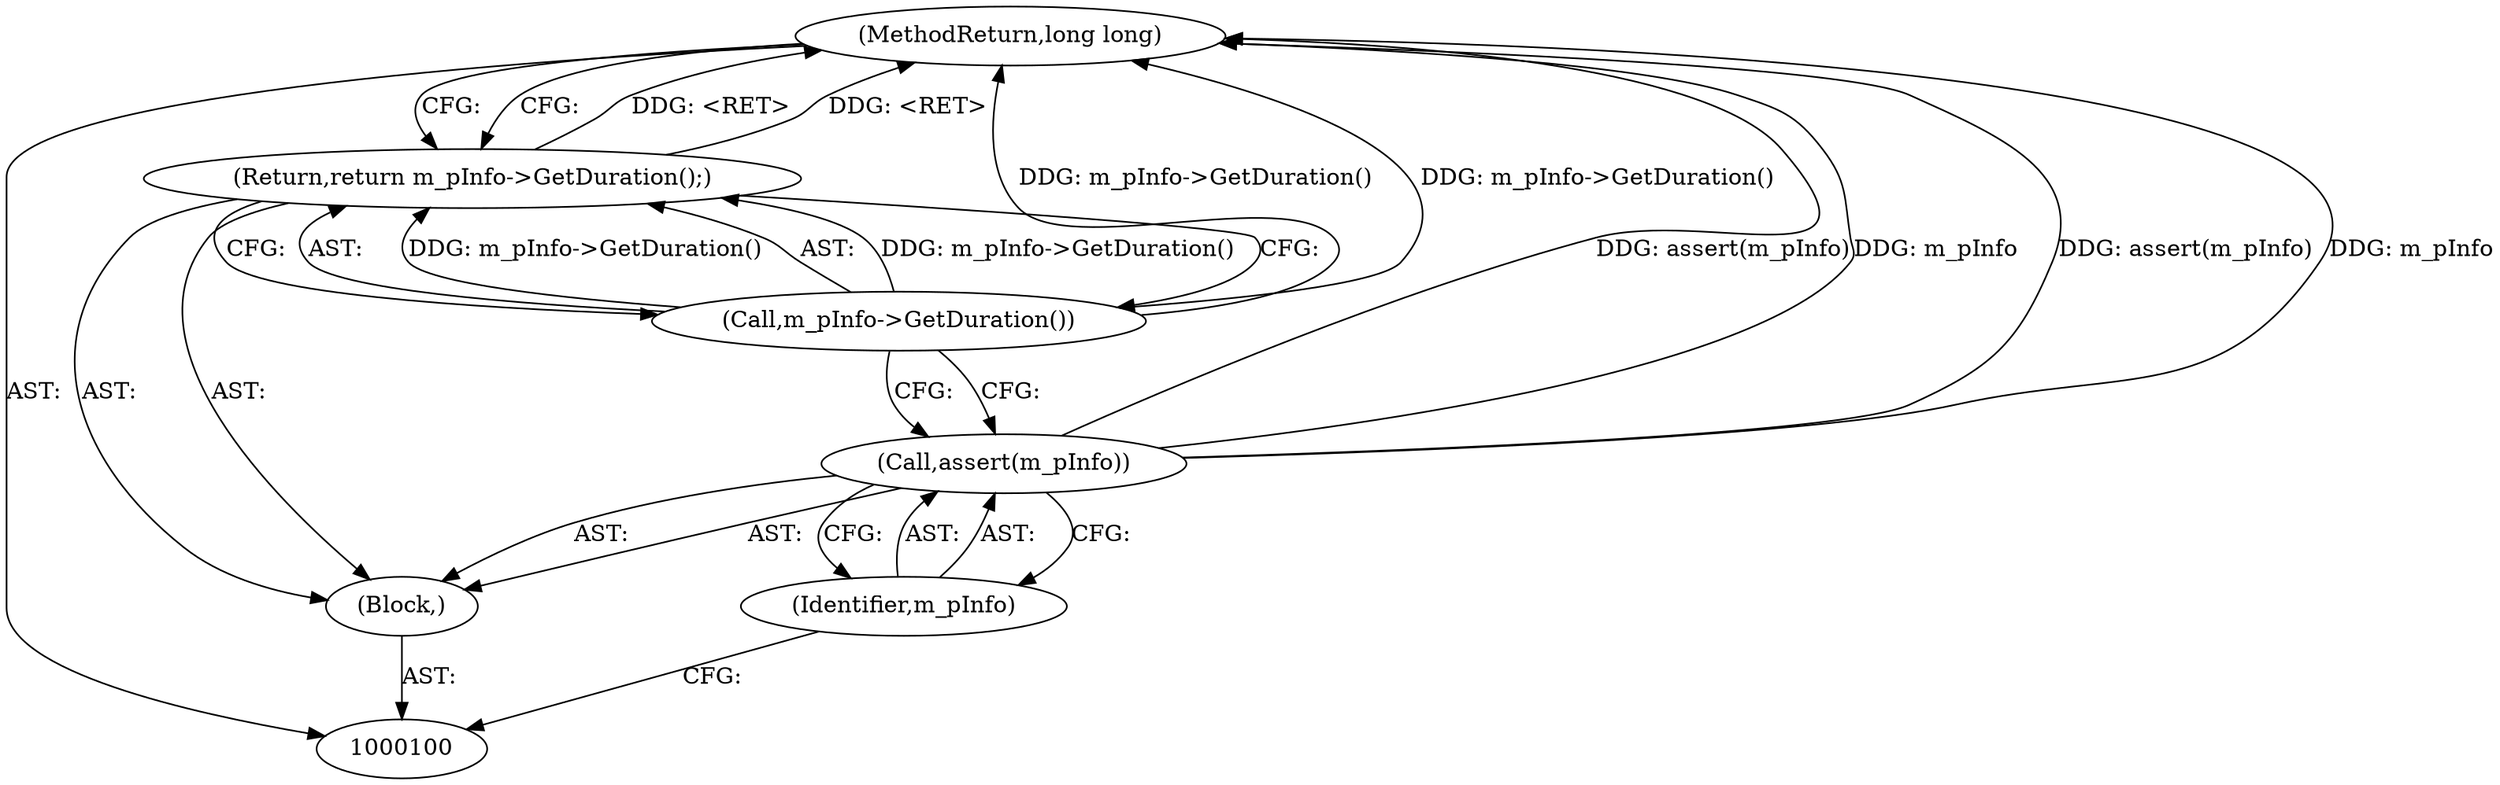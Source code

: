 digraph "1_Android_04839626ed859623901ebd3a5fd483982186b59d_68" {
"1000106" [label="(MethodReturn,long long)"];
"1000101" [label="(Block,)"];
"1000103" [label="(Identifier,m_pInfo)"];
"1000102" [label="(Call,assert(m_pInfo))"];
"1000105" [label="(Call,m_pInfo->GetDuration())"];
"1000104" [label="(Return,return m_pInfo->GetDuration();)"];
"1000106" -> "1000100"  [label="AST: "];
"1000106" -> "1000104"  [label="CFG: "];
"1000105" -> "1000106"  [label="DDG: m_pInfo->GetDuration()"];
"1000102" -> "1000106"  [label="DDG: assert(m_pInfo)"];
"1000102" -> "1000106"  [label="DDG: m_pInfo"];
"1000104" -> "1000106"  [label="DDG: <RET>"];
"1000101" -> "1000100"  [label="AST: "];
"1000102" -> "1000101"  [label="AST: "];
"1000104" -> "1000101"  [label="AST: "];
"1000103" -> "1000102"  [label="AST: "];
"1000103" -> "1000100"  [label="CFG: "];
"1000102" -> "1000103"  [label="CFG: "];
"1000102" -> "1000101"  [label="AST: "];
"1000102" -> "1000103"  [label="CFG: "];
"1000103" -> "1000102"  [label="AST: "];
"1000105" -> "1000102"  [label="CFG: "];
"1000102" -> "1000106"  [label="DDG: assert(m_pInfo)"];
"1000102" -> "1000106"  [label="DDG: m_pInfo"];
"1000105" -> "1000104"  [label="AST: "];
"1000105" -> "1000102"  [label="CFG: "];
"1000104" -> "1000105"  [label="CFG: "];
"1000105" -> "1000106"  [label="DDG: m_pInfo->GetDuration()"];
"1000105" -> "1000104"  [label="DDG: m_pInfo->GetDuration()"];
"1000104" -> "1000101"  [label="AST: "];
"1000104" -> "1000105"  [label="CFG: "];
"1000105" -> "1000104"  [label="AST: "];
"1000106" -> "1000104"  [label="CFG: "];
"1000104" -> "1000106"  [label="DDG: <RET>"];
"1000105" -> "1000104"  [label="DDG: m_pInfo->GetDuration()"];
}
